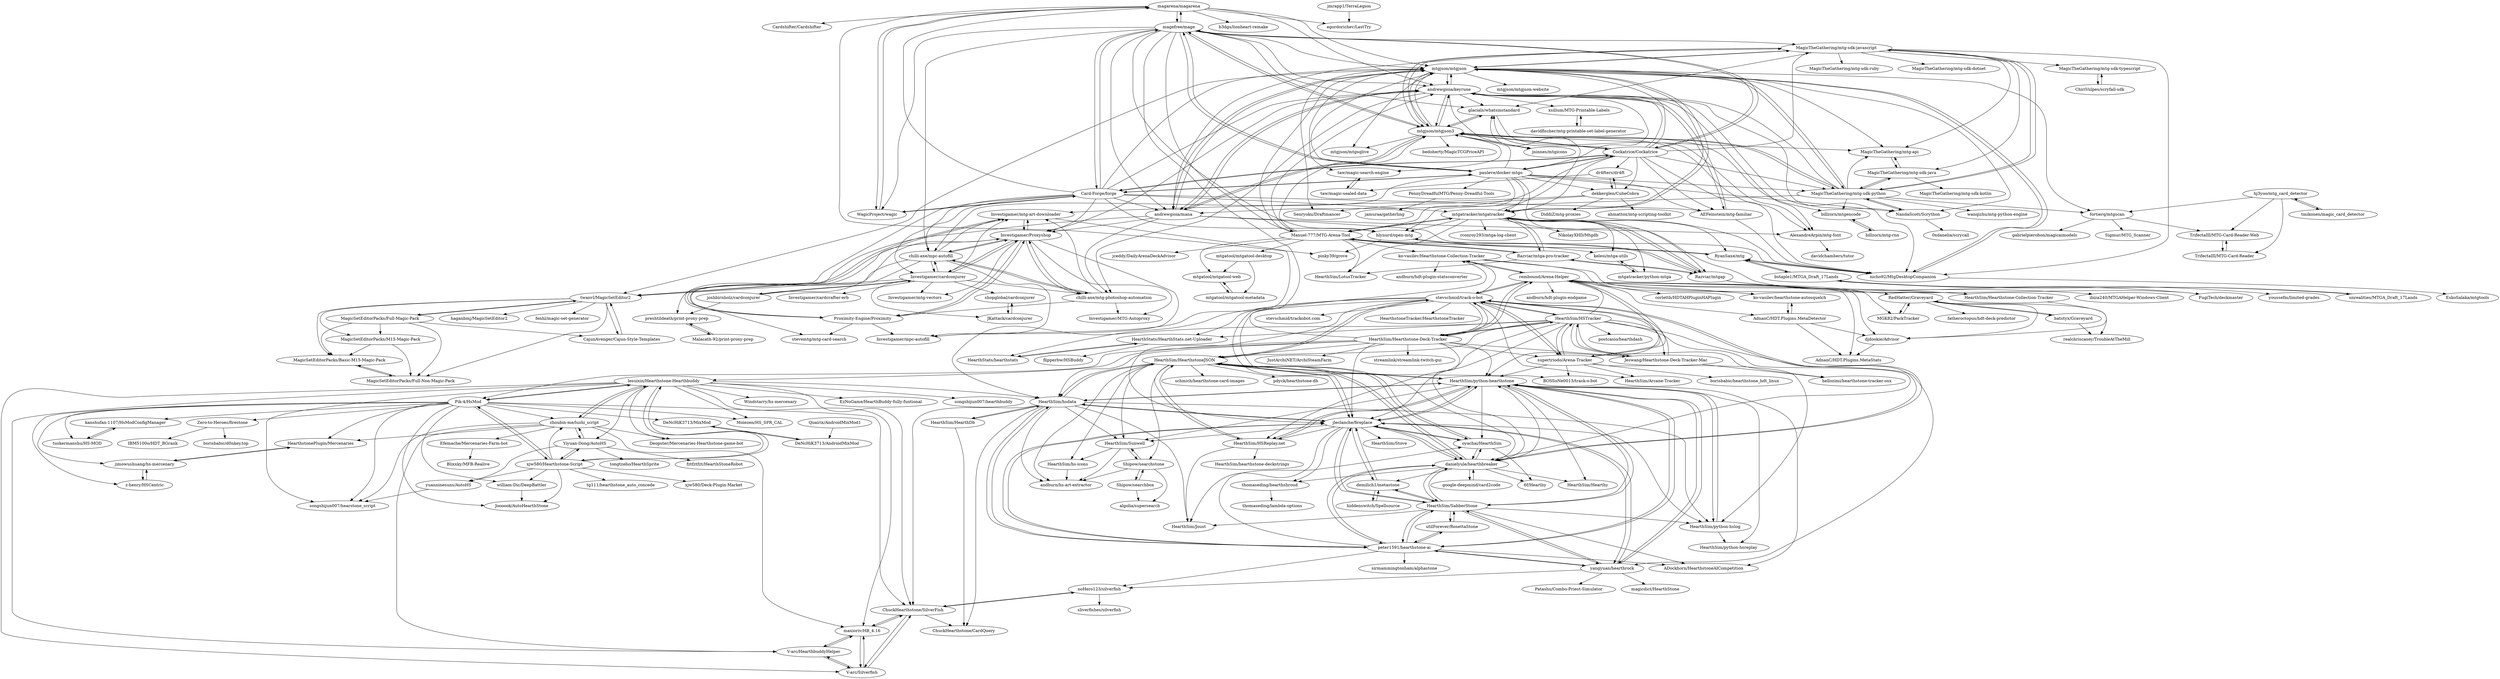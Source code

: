 digraph G {
"magarena/magarena" -> "magefree/mage"
"magarena/magarena" -> "Cardshifter/Cardshifter" ["e"=1]
"magarena/magarena" -> "andrewgioia/keyrune"
"magarena/magarena" -> "WagicProject/wagic"
"magarena/magarena" -> "mtgjson/mtgjson"
"magarena/magarena" -> "pinky39/grove"
"magarena/magarena" -> "egordorichev/LastTry"
"magarena/magarena" -> "b3dgs/lionheart-remake" ["e"=1]
"mtgatracker/mtgatracker" -> "Manuel-777/MTG-Arena-Tool"
"mtgatracker/mtgatracker" -> "Razviar/mtga-pro-tracker"
"mtgatracker/mtgatracker" -> "mtgatracker/python-mtga"
"mtgatracker/mtgatracker" -> "Razviar/mtgap"
"mtgatracker/mtgatracker" -> "HearthSim/LotusTracker"
"mtgatracker/mtgatracker" -> "mtgjson/mtgjson"
"mtgatracker/mtgatracker" -> "FugiTech/deckmaster"
"mtgatracker/mtgatracker" -> "glacials/whatsinstandard"
"mtgatracker/mtgatracker" -> "RyanSaxe/mtg"
"mtgatracker/mtgatracker" -> "kelesi/mtga-utils"
"mtgatracker/mtgatracker" -> "rconroy293/mtga-log-client"
"mtgatracker/mtgatracker" -> "nicho92/MtgDesktopCompanion"
"mtgatracker/mtgatracker" -> "hlynurd/open-mtg"
"mtgatracker/mtgatracker" -> "NikolayXHD/Mtgdb"
"pauleve/docker-mtgo" -> "Cockatrice/Cockatrice"
"pauleve/docker-mtgo" -> "magefree/mage"
"pauleve/docker-mtgo" -> "MagicTheGathering/mtg-sdk-python"
"pauleve/docker-mtgo" -> "andrewgioia/keyrune"
"pauleve/docker-mtgo" -> "mtgjson/mtgjson"
"pauleve/docker-mtgo" -> "Razviar/mtgap"
"pauleve/docker-mtgo" -> "Card-Forge/forge"
"pauleve/docker-mtgo" -> "mtgjson/mtgjson3"
"pauleve/docker-mtgo" -> "mtgatracker/mtgatracker"
"pauleve/docker-mtgo" -> "Manuel-777/MTG-Arena-Tool"
"pauleve/docker-mtgo" -> "dekkerglen/CubeCobra"
"pauleve/docker-mtgo" -> "AEFeinstein/mtg-familiar"
"pauleve/docker-mtgo" -> "chilli-axe/mpc-autofill"
"pauleve/docker-mtgo" -> "NandaScott/Scrython"
"pauleve/docker-mtgo" -> "PennyDreadfulMTG/Penny-Dreadful-Tools"
"HearthSim/HearthstoneJSON" -> "HearthSim/python-hearthstone"
"HearthSim/HearthstoneJSON" -> "HearthSim/hsdata"
"HearthSim/HearthstoneJSON" -> "jleclanche/fireplace"
"HearthSim/HearthstoneJSON" -> "HearthSim/Sunwell"
"HearthSim/HearthstoneJSON" -> "pdyck/hearthstone-db"
"HearthSim/HearthstoneJSON" -> "HearthSim/HSReplay.net"
"HearthSim/HearthstoneJSON" -> "oyachai/HearthSim"
"HearthSim/HearthstoneJSON" -> "danielyule/hearthbreaker"
"HearthSim/HearthstoneJSON" -> "andburn/hs-art-extractor"
"HearthSim/HearthstoneJSON" -> "schmich/hearthstone-card-images"
"HearthSim/HearthstoneJSON" -> "stevschmid/track-o-bot"
"HearthSim/HearthstoneJSON" -> "Shipow/searchstone"
"HearthSim/HearthstoneJSON" -> "HearthSim/hs-icons"
"danielyule/hearthbreaker" -> "oyachai/HearthSim"
"danielyule/hearthbreaker" -> "jleclanche/fireplace"
"danielyule/hearthbreaker" -> "google-deepmind/card2code" ["e"=1]
"danielyule/hearthbreaker" -> "HearthSim/SabberStone"
"danielyule/hearthbreaker" -> "HearthSim/HearthstoneJSON"
"danielyule/hearthbreaker" -> "thomaseding/hearthshroud"
"danielyule/hearthbreaker" -> "HearthSim/python-hearthstone"
"danielyule/hearthbreaker" -> "stevschmid/track-o-bot"
"danielyule/hearthbreaker" -> "peter1591/hearthstone-ai"
"danielyule/hearthbreaker" -> "demilich1/metastone"
"danielyule/hearthbreaker" -> "6f/Hearthy"
"danielyule/hearthbreaker" -> "HearthSim/Hearthy"
"mtgjson/mtgjson3" -> "andrewgioia/keyrune"
"mtgjson/mtgjson3" -> "mtgjson/mtgjson"
"mtgjson/mtgjson3" -> "andrewgioia/mana"
"mtgjson/mtgjson3" -> "glacials/whatsinstandard"
"mtgjson/mtgjson3" -> "AlexandreArpin/mtg-font"
"mtgjson/mtgjson3" -> "mtgjson/mtgsqlive"
"mtgjson/mtgjson3" -> "MagicTheGathering/mtg-sdk-javascript"
"mtgjson/mtgjson3" -> "Cockatrice/Cockatrice"
"mtgjson/mtgjson3" -> "MagicTheGathering/mtg-sdk-python"
"mtgjson/mtgjson3" -> "jninnes/mtgicons"
"mtgjson/mtgjson3" -> "MagicTheGathering/mtg-api"
"mtgjson/mtgjson3" -> "bedoherty/MagicTCGPriceAPI"
"mtgjson/mtgjson3" -> "magefree/mage"
"mtgjson/mtgjson3" -> "taw/magic-search-engine"
"mtgjson/mtgjson3" -> "billzorn/mtgencode"
"mtgjson/mtgjson" -> "mtgjson/mtgjson-website"
"mtgjson/mtgjson" -> "andrewgioia/keyrune"
"mtgjson/mtgjson" -> "MagicTheGathering/mtg-sdk-python"
"mtgjson/mtgjson" -> "mtgjson/mtgjson3"
"mtgjson/mtgjson" -> "nicho92/MtgDesktopCompanion"
"mtgjson/mtgjson" -> "mtgjson/mtgsqlive"
"mtgjson/mtgjson" -> "andrewgioia/mana"
"mtgjson/mtgjson" -> "mtgatracker/mtgatracker"
"mtgjson/mtgjson" -> "MagicTheGathering/mtg-sdk-javascript"
"mtgjson/mtgjson" -> "Senryoku/Draftmancer"
"mtgjson/mtgjson" -> "fortierq/mtgscan"
"mtgjson/mtgjson" -> "NandaScott/Scrython"
"mtgjson/mtgjson" -> "MagicTheGathering/mtg-api"
"mtgjson/mtgjson" -> "taw/magic-search-engine"
"mtgjson/mtgjson" -> "twanvl/MagicSetEditor2"
"kelesi/mtga-utils" -> "mtgatracker/python-mtga"
"glacials/whatsinstandard" -> "AlexandreArpin/mtg-font"
"glacials/whatsinstandard" -> "mtgjson/mtgjson3"
"chilli-axe/mtg-photoshop-automation" -> "chilli-axe/mpc-autofill"
"chilli-axe/mtg-photoshop-automation" -> "Investigamer/Proxyshop"
"chilli-axe/mtg-photoshop-automation" -> "Proximity-Engine/Proximity"
"chilli-axe/mtg-photoshop-automation" -> "Investigamer/mtg-art-downloader"
"chilli-axe/mtg-photoshop-automation" -> "Investigamer/MTG-Autoproxy"
"Manuel-777/MTG-Arena-Tool" -> "mtgatracker/mtgatracker"
"Manuel-777/MTG-Arena-Tool" -> "Razviar/mtga-pro-tracker"
"Manuel-777/MTG-Arena-Tool" -> "HearthSim/LotusTracker"
"Manuel-777/MTG-Arena-Tool" -> "Razviar/mtgap"
"Manuel-777/MTG-Arena-Tool" -> "mtgatool/mtgatool-desktop"
"Manuel-777/MTG-Arena-Tool" -> "kelesi/mtga-utils"
"Manuel-777/MTG-Arena-Tool" -> "mtgatool/mtgatool-web"
"Manuel-777/MTG-Arena-Tool" -> "jceddy/DailyArenaDeckAdvisor"
"Manuel-777/MTG-Arena-Tool" -> "ko-vasilev/Hearthstone-Collection-Tracker"
"Manuel-777/MTG-Arena-Tool" -> "mtgjson/mtgjson"
"Manuel-777/MTG-Arena-Tool" -> "andrewgioia/keyrune"
"Manuel-777/MTG-Arena-Tool" -> "mtgjson/mtgjson3"
"hj3yoo/mtg_card_detector" -> "tmikonen/magic_card_detector"
"hj3yoo/mtg_card_detector" -> "TrifectaIII/MTG-Card-Reader"
"hj3yoo/mtg_card_detector" -> "TrifectaIII/MTG-Card-Reader-Web"
"hj3yoo/mtg_card_detector" -> "fortierq/mtgscan"
"MagicTheGathering/mtg-sdk-typescript" -> "ChiriVulpes/scryfall-sdk"
"HearthStats/HearthStats.net-Uploader" -> "HearthStats/hearthstats"
"HearthStats/HearthStats.net-Uploader" -> "flipperbw/HSBuddy"
"Zero-to-Heroes/firestone" -> "borisbabic/d0nkey.top"
"Zero-to-Heroes/firestone" -> "IBM5100o/HDT_BGrank"
"TrifectaIII/MTG-Card-Reader" -> "TrifectaIII/MTG-Card-Reader-Web"
"dekkerglen/CubeCobra" -> "dr4fters/dr4ft"
"dekkerglen/CubeCobra" -> "ahmattox/mtg-scripting-toolkit"
"dekkerglen/CubeCobra" -> "Senryoku/Draftmancer"
"dekkerglen/CubeCobra" -> "Investigamer/mtg-art-downloader"
"dekkerglen/CubeCobra" -> "DiddiZ/mtg-proxies"
"mtgatracker/python-mtga" -> "kelesi/mtga-utils"
"ChiriVulpes/scryfall-sdk" -> "MagicTheGathering/mtg-sdk-typescript"
"xsilium/MTG-Printable-Labels" -> "davidfischer/mtg-printable-set-label-generator"
"hlynurd/open-mtg" -> "RyanSaxe/mtg"
"hlynurd/open-mtg" -> "pinky39/grove"
"Razviar/mtga-pro-tracker" -> "Manuel-777/MTG-Arena-Tool"
"Razviar/mtga-pro-tracker" -> "mtgatracker/mtgatracker"
"Razviar/mtga-pro-tracker" -> "Razviar/mtgap"
"Razviar/mtga-pro-tracker" -> "HearthSim/LotusTracker"
"AEFeinstein/mtg-familiar" -> "andrewgioia/keyrune"
"AEFeinstein/mtg-familiar" -> "nicho92/MtgDesktopCompanion"
"NandaScott/Scrython" -> "MagicTheGathering/mtg-sdk-python"
"NandaScott/Scrython" -> "0xdanelia/scrycall"
"stevschmid/track-o-bot" -> "stevschmid/trackobot.com"
"stevschmid/track-o-bot" -> "HearthSim/HSTracker"
"stevschmid/track-o-bot" -> "supertriodo/Arena-Tracker"
"stevschmid/track-o-bot" -> "Jeswang/Hearthstone-Deck-Tracker-Mac"
"stevschmid/track-o-bot" -> "BOSSoNe0013/track-o-bot"
"stevschmid/track-o-bot" -> "HearthstoneTracker/HearthstoneTracker"
"stevschmid/track-o-bot" -> "HearthSim/HearthstoneJSON"
"stevschmid/track-o-bot" -> "danielyule/hearthbreaker"
"stevschmid/track-o-bot" -> "HearthSim/Hearthstone-Deck-Tracker"
"stevschmid/track-o-bot" -> "rembound/Arena-Helper"
"stevschmid/track-o-bot" -> "ko-vasilev/Hearthstone-Collection-Tracker"
"stevschmid/track-o-bot" -> "HearthStats/hearthstats"
"stevschmid/track-o-bot" -> "jleclanche/fireplace"
"stevschmid/track-o-bot" -> "HearthStats/HearthStats.net-Uploader"
"stevschmid/track-o-bot" -> "HearthSim/Arcane-Tracker"
"HearthStats/hearthstats" -> "HearthStats/HearthStats.net-Uploader"
"hiddenswitch/Spellsource" -> "demilich1/metastone"
"WagicProject/wagic" -> "Card-Forge/forge"
"WagicProject/wagic" -> "magarena/magarena"
"shopglobal/cardconjurer" -> "JKattack/cardconjurer"
"TrifectaIII/MTG-Card-Reader-Web" -> "TrifectaIII/MTG-Card-Reader"
"batstyx/Graveyard" -> "RedHatter/Graveyard"
"batstyx/Graveyard" -> "realchriscasey/TroubleAtTheMill"
"yangyuan/hearthrock" -> "peter1591/hearthstone-ai"
"yangyuan/hearthrock" -> "HearthSim/SabberStone"
"yangyuan/hearthrock" -> "jleclanche/fireplace"
"yangyuan/hearthrock" -> "HearthSim/python-hearthstone"
"yangyuan/hearthrock" -> "magicdict/HearthStone"
"yangyuan/hearthrock" -> "Patashu/Combo-Priest-Simulator"
"yangyuan/hearthrock" -> "noHero123/silverfish"
"Cockatrice/Cockatrice" -> "magefree/mage"
"Cockatrice/Cockatrice" -> "mtgjson/mtgjson3"
"Cockatrice/Cockatrice" -> "andrewgioia/keyrune"
"Cockatrice/Cockatrice" -> "Card-Forge/forge"
"Cockatrice/Cockatrice" -> "mtgjson/mtgjson"
"Cockatrice/Cockatrice" -> "andrewgioia/mana"
"Cockatrice/Cockatrice" -> "pauleve/docker-mtgo"
"Cockatrice/Cockatrice" -> "mtgatracker/mtgatracker"
"Cockatrice/Cockatrice" -> "nicho92/MtgDesktopCompanion"
"Cockatrice/Cockatrice" -> "dr4fters/dr4ft"
"Cockatrice/Cockatrice" -> "AEFeinstein/mtg-familiar"
"Cockatrice/Cockatrice" -> "MagicTheGathering/mtg-sdk-javascript"
"Cockatrice/Cockatrice" -> "glacials/whatsinstandard"
"Cockatrice/Cockatrice" -> "dekkerglen/CubeCobra"
"Cockatrice/Cockatrice" -> "MagicTheGathering/mtg-sdk-python"
"HearthSim/Hearthstone-Deck-Tracker" -> "HearthSim/HSTracker"
"HearthSim/Hearthstone-Deck-Tracker" -> "rembound/Arena-Helper"
"HearthSim/Hearthstone-Deck-Tracker" -> "stevschmid/track-o-bot"
"HearthSim/Hearthstone-Deck-Tracker" -> "jleclanche/fireplace"
"HearthSim/Hearthstone-Deck-Tracker" -> "ko-vasilev/Hearthstone-Collection-Tracker"
"HearthSim/Hearthstone-Deck-Tracker" -> "HearthSim/HearthstoneJSON"
"HearthSim/Hearthstone-Deck-Tracker" -> "supertriodo/Arena-Tracker"
"HearthSim/Hearthstone-Deck-Tracker" -> "Jeswang/Hearthstone-Deck-Tracker-Mac"
"HearthSim/Hearthstone-Deck-Tracker" -> "danielyule/hearthbreaker"
"HearthSim/Hearthstone-Deck-Tracker" -> "HearthSim/python-hearthstone"
"HearthSim/Hearthstone-Deck-Tracker" -> "JustArchiNET/ArchiSteamFarm" ["e"=1]
"HearthSim/Hearthstone-Deck-Tracker" -> "HearthSim/hsdata"
"HearthSim/Hearthstone-Deck-Tracker" -> "Pik-4/HsMod"
"HearthSim/Hearthstone-Deck-Tracker" -> "lesuixin/Hearthstone-Hearthbuddy"
"HearthSim/Hearthstone-Deck-Tracker" -> "streamlink/streamlink-twitch-gui" ["e"=1]
"Razviar/mtgap" -> "Razviar/mtga-pro-tracker"
"Razviar/mtgap" -> "mtgatracker/mtgatracker"
"Razviar/mtgap" -> "Manuel-777/MTG-Arena-Tool"
"Razviar/mtgap" -> "FugiTech/deckmaster"
"Razviar/mtgap" -> "ibiza240/MTGAHelper-Windows-Client"
"tmikonen/magic_card_detector" -> "hj3yoo/mtg_card_detector"
"jleclanche/fireplace" -> "danielyule/hearthbreaker"
"jleclanche/fireplace" -> "HearthSim/python-hearthstone"
"jleclanche/fireplace" -> "oyachai/HearthSim"
"jleclanche/fireplace" -> "HearthSim/SabberStone"
"jleclanche/fireplace" -> "HearthSim/HearthstoneJSON"
"jleclanche/fireplace" -> "HearthSim/hsdata"
"jleclanche/fireplace" -> "demilich1/metastone"
"jleclanche/fireplace" -> "peter1591/hearthstone-ai"
"jleclanche/fireplace" -> "yangyuan/hearthrock"
"jleclanche/fireplace" -> "HearthSim/python-hslog"
"jleclanche/fireplace" -> "HearthSim/Sunwell"
"jleclanche/fireplace" -> "HearthSim/Joust"
"jleclanche/fireplace" -> "HearthSim/Stove"
"jleclanche/fireplace" -> "thomaseding/hearthshroud"
"jleclanche/fireplace" -> "HearthSim/HSReplay.net"
"oyachai/HearthSim" -> "danielyule/hearthbreaker"
"oyachai/HearthSim" -> "jleclanche/fireplace"
"oyachai/HearthSim" -> "6f/Hearthy"
"oyachai/HearthSim" -> "HearthSim/HearthstoneJSON"
"supertriodo/Arena-Tracker" -> "stevschmid/track-o-bot"
"supertriodo/Arena-Tracker" -> "BOSSoNe0013/track-o-bot"
"supertriodo/Arena-Tracker" -> "rembound/Arena-Helper"
"supertriodo/Arena-Tracker" -> "borisbabic/hearthstone_hdt_linux"
"supertriodo/Arena-Tracker" -> "HearthSim/HSTracker"
"supertriodo/Arena-Tracker" -> "HearthSim/python-hearthstone"
"supertriodo/Arena-Tracker" -> "HearthSim/Arcane-Tracker"
"supertriodo/Arena-Tracker" -> "HearthSim/python-hslog"
"twanvl/MagicSetEditor2" -> "CajunAvenger/Cajun-Style-Templates"
"twanvl/MagicSetEditor2" -> "MagicSetEditorPacks/Full-Magic-Pack"
"twanvl/MagicSetEditor2" -> "haganbmj/MagicSetEditor2"
"twanvl/MagicSetEditor2" -> "fenhl/magic-set-generator"
"twanvl/MagicSetEditor2" -> "MagicSetEditorPacks/Full-Non-Magic-Pack"
"twanvl/MagicSetEditor2" -> "MagicSetEditorPacks/M15-Magic-Pack"
"twanvl/MagicSetEditor2" -> "MagicSetEditorPacks/Basic-M15-Magic-Pack"
"Jeswang/Hearthstone-Deck-Tracker-Mac" -> "hellozimi/hearthstone-tracker-osx"
"Jeswang/Hearthstone-Deck-Tracker-Mac" -> "HearthSim/HSTracker"
"Jeswang/Hearthstone-Deck-Tracker-Mac" -> "stevschmid/track-o-bot"
"chilli-axe/mpc-autofill" -> "chilli-axe/mtg-photoshop-automation"
"chilli-axe/mpc-autofill" -> "Proximity-Engine/Proximity"
"chilli-axe/mpc-autofill" -> "Investigamer/Proxyshop"
"chilli-axe/mpc-autofill" -> "Investigamer/mtg-art-downloader"
"chilli-axe/mpc-autofill" -> "Investigamer/cardconjurer"
"chilli-axe/mpc-autofill" -> "stevemtg/mtg-card-search"
"chilli-axe/mpc-autofill" -> "Investigamer/mpc-autofill"
"noHero123/silverfish" -> "ChuckHearthstone/SilverFish"
"noHero123/silverfish" -> "sliverfishes/silverfish"
"davidfischer/mtg-printable-set-label-generator" -> "xsilium/MTG-Printable-Labels"
"CajunAvenger/Cajun-Style-Templates" -> "twanvl/MagicSetEditor2"
"ChuckHearthstone/SilverFish" -> "noHero123/silverfish"
"ChuckHearthstone/SilverFish" -> "V-arc/Silverfish"
"ChuckHearthstone/SilverFish" -> "ChuckHearthstone/CardQuery"
"ChuckHearthstone/SilverFish" -> "maxioriv/HB_4.16"
"taw/magic-sealed-data" -> "taw/magic-search-engine"
"mtgatool/mtgatool-metadata" -> "mtgatool/mtgatool-web"
"mtgatool/mtgatool-web" -> "mtgatool/mtgatool-metadata"
"andrewgioia/mana" -> "andrewgioia/keyrune"
"andrewgioia/mana" -> "mtgjson/mtgjson3"
"andrewgioia/mana" -> "mtgjson/mtgjson"
"andrewgioia/mana" -> "AlexandreArpin/mtg-font"
"andrewgioia/mana" -> "nicho92/MtgDesktopCompanion"
"andrewgioia/mana" -> "Investigamer/Proxyshop"
"andrewgioia/mana" -> "twanvl/MagicSetEditor2"
"andrewgioia/mana" -> "chilli-axe/mtg-photoshop-automation"
"HearthSim/hsdata" -> "HearthSim/HearthDb"
"HearthSim/hsdata" -> "HearthSim/python-hearthstone"
"HearthSim/hsdata" -> "HearthSim/HearthstoneJSON"
"HearthSim/hsdata" -> "ChuckHearthstone/SilverFish"
"HearthSim/hsdata" -> "jleclanche/fireplace"
"HearthSim/hsdata" -> "HearthSim/Sunwell"
"HearthSim/hsdata" -> "ChuckHearthstone/CardQuery"
"HearthSim/hsdata" -> "HearthSim/python-hslog"
"HearthSim/hsdata" -> "HearthSim/Joust"
"HearthSim/hsdata" -> "peter1591/hearthstone-ai"
"HearthSim/hsdata" -> "andburn/hs-art-extractor"
"HearthSim/HSTracker" -> "Jeswang/Hearthstone-Deck-Tracker-Mac"
"HearthSim/HSTracker" -> "HearthSim/Hearthstone-Deck-Tracker"
"HearthSim/HSTracker" -> "stevschmid/track-o-bot"
"HearthSim/HSTracker" -> "supertriodo/Arena-Tracker"
"HearthSim/HSTracker" -> "rembound/Arena-Helper"
"HearthSim/HSTracker" -> "jleclanche/fireplace"
"HearthSim/HSTracker" -> "HearthSim/HearthstoneJSON"
"HearthSim/HSTracker" -> "postcasio/hearthdash" ["e"=1]
"HearthSim/HSTracker" -> "danielyule/hearthbreaker"
"HearthSim/HSTracker" -> "HearthStats/HearthStats.net-Uploader"
"HearthSim/HSTracker" -> "HearthSim/python-hearthstone"
"HearthSim/HSTracker" -> "yangyuan/hearthrock"
"HearthSim/HSTracker" -> "HearthSim/HSReplay.net"
"HearthSim/HSTracker" -> "hellozimi/hearthstone-tracker-osx"
"HearthSim/HSTracker" -> "HearthSim/hsdata"
"rembound/Arena-Helper" -> "ko-vasilev/Hearthstone-Collection-Tracker"
"rembound/Arena-Helper" -> "corlettb/HDTAHPluginHAPlugin"
"rembound/Arena-Helper" -> "supertriodo/Arena-Tracker"
"rembound/Arena-Helper" -> "RedHatter/Graveyard"
"rembound/Arena-Helper" -> "MGK82/PackTracker"
"rembound/Arena-Helper" -> "HearthSim/Hearthstone-Collection-Tracker"
"rembound/Arena-Helper" -> "AdnanC/HDT.Plugins.MetaStats"
"rembound/Arena-Helper" -> "HearthSim/Hearthstone-Deck-Tracker"
"rembound/Arena-Helper" -> "ko-vasilev/hearthstone-autosquelch"
"rembound/Arena-Helper" -> "AdnanC/HDT.Plugins.MetaDetector"
"rembound/Arena-Helper" -> "andburn/hdt-plugin-endgame"
"rembound/Arena-Helper" -> "djdookie/Advisor"
"rembound/Arena-Helper" -> "stevschmid/track-o-bot"
"billzorn/mtgencode" -> "billzorn/mtg-rnn"
"fortierq/mtgscan" -> "TrifectaIII/MTG-Card-Reader-Web"
"fortierq/mtgscan" -> "Sigmur/MTG_Scanner"
"fortierq/mtgscan" -> "gabrielpierobon/magicaimodels"
"andrewgioia/keyrune" -> "andrewgioia/mana"
"andrewgioia/keyrune" -> "mtgjson/mtgjson3"
"andrewgioia/keyrune" -> "mtgjson/mtgjson"
"andrewgioia/keyrune" -> "AlexandreArpin/mtg-font"
"andrewgioia/keyrune" -> "jninnes/mtgicons"
"andrewgioia/keyrune" -> "xsilium/MTG-Printable-Labels"
"andrewgioia/keyrune" -> "nicho92/MtgDesktopCompanion"
"andrewgioia/keyrune" -> "AEFeinstein/mtg-familiar"
"andrewgioia/keyrune" -> "Investigamer/Proxyshop"
"andrewgioia/keyrune" -> "NandaScott/Scrython"
"andrewgioia/keyrune" -> "glacials/whatsinstandard"
"andrewgioia/keyrune" -> "chilli-axe/mtg-photoshop-automation"
"MagicSetEditorPacks/Full-Magic-Pack" -> "MagicSetEditorPacks/Full-Non-Magic-Pack"
"MagicSetEditorPacks/Full-Magic-Pack" -> "twanvl/MagicSetEditor2"
"MagicSetEditorPacks/Full-Magic-Pack" -> "CajunAvenger/Cajun-Style-Templates"
"MagicSetEditorPacks/Full-Magic-Pack" -> "MagicSetEditorPacks/M15-Magic-Pack"
"MagicSetEditorPacks/Full-Magic-Pack" -> "MagicSetEditorPacks/Basic-M15-Magic-Pack"
"MagicSetEditorPacks/M15-Magic-Pack" -> "MagicSetEditorPacks/Basic-M15-Magic-Pack"
"MagicSetEditorPacks/M15-Magic-Pack" -> "MagicSetEditorPacks/Full-Non-Magic-Pack"
"MagicSetEditorPacks/Full-Non-Magic-Pack" -> "MagicSetEditorPacks/Basic-M15-Magic-Pack"
"Proximity-Engine/Proximity" -> "Investigamer/mtg-art-downloader"
"Proximity-Engine/Proximity" -> "stevemtg/mtg-card-search"
"Proximity-Engine/Proximity" -> "Investigamer/mpc-autofill"
"Proximity-Engine/Proximity" -> "Investigamer/Proxyshop"
"ko-vasilev/Hearthstone-Collection-Tracker" -> "rembound/Arena-Helper"
"ko-vasilev/Hearthstone-Collection-Tracker" -> "HearthSim/Hearthstone-Collection-Tracker"
"ko-vasilev/Hearthstone-Collection-Tracker" -> "andburn/hdt-plugin-statsconverter"
"ko-vasilev/Hearthstone-Collection-Tracker" -> "ko-vasilev/hearthstone-autosquelch"
"lesuixin/Hearthstone-Hearthbuddy" -> "zhoubin-me/lushi_script"
"lesuixin/Hearthstone-Hearthbuddy" -> "Pik-4/HsMod"
"lesuixin/Hearthstone-Hearthbuddy" -> "maxioriv/HB_4.16"
"lesuixin/Hearthstone-Hearthbuddy" -> "songshijun007/hearthbuddy" ["e"=1]
"lesuixin/Hearthstone-Hearthbuddy" -> "xjw580/Hearthstone-Script"
"lesuixin/Hearthstone-Hearthbuddy" -> "V-arc/Silverfish"
"lesuixin/Hearthstone-Hearthbuddy" -> "ChuckHearthstone/SilverFish"
"lesuixin/Hearthstone-Hearthbuddy" -> "V-arc/HearthbuddyHelper"
"lesuixin/Hearthstone-Hearthbuddy" -> "songshijun007/hearstone_script"
"lesuixin/Hearthstone-Hearthbuddy" -> "HearthSim/hsdata"
"lesuixin/Hearthstone-Hearthbuddy" -> "Yiyuan-Dong/AutoHS"
"lesuixin/Hearthstone-Hearthbuddy" -> "Moiezen/HS_SPR_CAL"
"lesuixin/Hearthstone-Hearthbuddy" -> "Windstarry/hs-mercenary"
"lesuixin/Hearthstone-Hearthbuddy" -> "Deopster/Mercenaries-Hearthstone-game-bot"
"lesuixin/Hearthstone-Hearthbuddy" -> "EzNoGame/HearthBuddy-fully-funtional"
"Yiyuan-Dong/AutoHS" -> "xjw580/Hearthstone-Script"
"Yiyuan-Dong/AutoHS" -> "yuanninesuns/AutoHS"
"Yiyuan-Dong/AutoHS" -> "zhoubin-me/lushi_script"
"Yiyuan-Dong/AutoHS" -> "fztfztfzt/HearthStoneRobot"
"Yiyuan-Dong/AutoHS" -> "tongtzeho/HearthSprite"
"mtgatool/mtgatool-desktop" -> "mtgatool/mtgatool-metadata"
"mtgatool/mtgatool-desktop" -> "mtgatool/mtgatool-web"
"RyanSaxe/mtg" -> "bstaple1/MTGA_Draft_17Lands"
"RyanSaxe/mtg" -> "nicho92/MtgDesktopCompanion"
"RyanSaxe/mtg" -> "hlynurd/open-mtg"
"thomaseding/hearthshroud" -> "thomaseding/lambda-options"
"AlexandreArpin/mtg-font" -> "davidchambers/tutor"
"V-arc/Silverfish" -> "maxioriv/HB_4.16"
"V-arc/Silverfish" -> "ChuckHearthstone/SilverFish"
"V-arc/Silverfish" -> "V-arc/HearthbuddyHelper"
"MagicSetEditorPacks/Basic-M15-Magic-Pack" -> "MagicSetEditorPacks/Full-Non-Magic-Pack"
"maxioriv/HB_4.16" -> "V-arc/Silverfish"
"maxioriv/HB_4.16" -> "V-arc/HearthbuddyHelper"
"maxioriv/HB_4.16" -> "ChuckHearthstone/SilverFish"
"V-arc/HearthbuddyHelper" -> "V-arc/Silverfish"
"V-arc/HearthbuddyHelper" -> "maxioriv/HB_4.16"
"magefree/mage" -> "Card-Forge/forge"
"magefree/mage" -> "Cockatrice/Cockatrice"
"magefree/mage" -> "magarena/magarena"
"magefree/mage" -> "mtgjson/mtgjson3"
"magefree/mage" -> "andrewgioia/keyrune"
"magefree/mage" -> "mtgjson/mtgjson"
"magefree/mage" -> "andrewgioia/mana"
"magefree/mage" -> "pauleve/docker-mtgo"
"magefree/mage" -> "WagicProject/wagic"
"magefree/mage" -> "glacials/whatsinstandard"
"magefree/mage" -> "danielyule/hearthbreaker"
"magefree/mage" -> "chilli-axe/mpc-autofill"
"magefree/mage" -> "Manuel-777/MTG-Arena-Tool"
"magefree/mage" -> "hlynurd/open-mtg"
"magefree/mage" -> "MagicTheGathering/mtg-sdk-javascript"
"HearthSim/python-hearthstone" -> "HearthSim/python-hslog"
"HearthSim/python-hearthstone" -> "HearthSim/HearthstoneJSON"
"HearthSim/python-hearthstone" -> "HearthSim/hsdata"
"HearthSim/python-hearthstone" -> "jleclanche/fireplace"
"HearthSim/python-hearthstone" -> "HearthSim/HSReplay.net"
"HearthSim/python-hearthstone" -> "peter1591/hearthstone-ai"
"HearthSim/python-hearthstone" -> "HearthSim/SabberStone"
"HearthSim/python-hearthstone" -> "oyachai/HearthSim"
"HearthSim/python-hearthstone" -> "HearthSim/python-hsreplay"
"HearthSim/python-hearthstone" -> "HearthSim/Sunwell"
"HearthSim/python-hearthstone" -> "HearthSim/Hearthy"
"HearthSim/python-hearthstone" -> "ADockhorn/HearthstoneAICompetition"
"HearthSim/python-hearthstone" -> "yangyuan/hearthrock"
"Card-Forge/forge" -> "magefree/mage"
"Card-Forge/forge" -> "WagicProject/wagic"
"Card-Forge/forge" -> "Cockatrice/Cockatrice"
"Card-Forge/forge" -> "hlynurd/open-mtg"
"Card-Forge/forge" -> "mtgatracker/mtgatracker"
"Card-Forge/forge" -> "twanvl/MagicSetEditor2"
"Card-Forge/forge" -> "andrewgioia/keyrune"
"Card-Forge/forge" -> "magarena/magarena"
"Card-Forge/forge" -> "mtgjson/mtgjson"
"Card-Forge/forge" -> "Investigamer/cardconjurer"
"Card-Forge/forge" -> "Investigamer/Proxyshop"
"Card-Forge/forge" -> "chilli-axe/mpc-autofill"
"Card-Forge/forge" -> "pauleve/docker-mtgo"
"Card-Forge/forge" -> "AEFeinstein/mtg-familiar"
"Card-Forge/forge" -> "andrewgioia/mana"
"bstaple1/MTGA_Draft_17Lands" -> "unrealities/MTGA_Draft_17Lands"
"bstaple1/MTGA_Draft_17Lands" -> "RyanSaxe/mtg"
"bstaple1/MTGA_Draft_17Lands" -> "youssefm/limited-grades"
"peter1591/hearthstone-ai" -> "yangyuan/hearthrock"
"peter1591/hearthstone-ai" -> "HearthSim/SabberStone"
"peter1591/hearthstone-ai" -> "HearthSim/python-hearthstone"
"peter1591/hearthstone-ai" -> "ADockhorn/HearthstoneAICompetition"
"peter1591/hearthstone-ai" -> "jleclanche/fireplace"
"peter1591/hearthstone-ai" -> "sirmammingtonham/alphastone"
"peter1591/hearthstone-ai" -> "HearthSim/hsdata"
"peter1591/hearthstone-ai" -> "utilForever/RosettaStone" ["e"=1]
"peter1591/hearthstone-ai" -> "noHero123/silverfish"
"peter1591/hearthstone-ai" -> "danielyule/hearthbreaker"
"peter1591/hearthstone-ai" -> "oyachai/HearthSim"
"zhoubin-me/lushi_script" -> "lesuixin/Hearthstone-Hearthbuddy"
"zhoubin-me/lushi_script" -> "Deopster/Mercenaries-Hearthstone-game-bot"
"zhoubin-me/lushi_script" -> "HearthstonePlugin/Mercenaries"
"zhoubin-me/lushi_script" -> "Efemache/Mercenaries-Farm-bot"
"zhoubin-me/lushi_script" -> "songshijun007/hearstone_script"
"zhoubin-me/lushi_script" -> "maxioriv/HB_4.16"
"zhoubin-me/lushi_script" -> "Yiyuan-Dong/AutoHS"
"zhoubin-me/lushi_script" -> "V-arc/HearthbuddyHelper"
"demilich1/metastone" -> "hiddenswitch/Spellsource"
"demilich1/metastone" -> "HearthSim/SabberStone"
"demilich1/metastone" -> "jleclanche/fireplace"
"yuanninesuns/AutoHS" -> "songshijun007/hearstone_script"
"jimowushuang/hs-mercenary" -> "HearthstonePlugin/Mercenaries"
"jimowushuang/hs-mercenary" -> "z-henry/HSCentric"
"DeNcHiK3713/MixMod" -> "DeNcHiK3713/AndroidMixMod"
"nicho92/MtgDesktopCompanion" -> "EskoSalaka/mtgtools"
"nicho92/MtgDesktopCompanion" -> "RyanSaxe/mtg"
"nicho92/MtgDesktopCompanion" -> "mtgjson/mtgjson"
"Efemache/Mercenaries-Farm-bot" -> "Blixxky/MFB-Realive"
"Investigamer/Proxyshop" -> "Investigamer/mtg-art-downloader"
"Investigamer/Proxyshop" -> "chilli-axe/mtg-photoshop-automation"
"Investigamer/Proxyshop" -> "preshtildeath/print-proxy-prep"
"Investigamer/Proxyshop" -> "Proximity-Engine/Proximity"
"Investigamer/Proxyshop" -> "Investigamer/MTG-Autoproxy"
"Investigamer/Proxyshop" -> "chilli-axe/mpc-autofill"
"Investigamer/Proxyshop" -> "Investigamer/cardconjurer"
"Investigamer/Proxyshop" -> "Investigamer/mpc-autofill"
"Investigamer/Proxyshop" -> "Investigamer/mtg-vectors"
"Investigamer/mtg-art-downloader" -> "Investigamer/Proxyshop"
"Investigamer/mtg-art-downloader" -> "Proximity-Engine/Proximity"
"Investigamer/mtg-art-downloader" -> "Investigamer/mpc-autofill"
"billzorn/mtg-rnn" -> "billzorn/mtgencode"
"HearthSim/HearthDb" -> "HearthSim/hsdata"
"HearthSim/HearthDb" -> "ChuckHearthstone/CardQuery"
"MagicTheGathering/mtg-api" -> "MagicTheGathering/mtg-sdk-java"
"Shipow/searchbox" -> "Shipow/searchstone"
"Shipow/searchbox" -> "algolia/supersearch"
"taw/magic-search-engine" -> "taw/magic-sealed-data"
"Pik-4/HsMod" -> "xjw580/Hearthstone-Script"
"Pik-4/HsMod" -> "lesuixin/Hearthstone-Hearthbuddy"
"Pik-4/HsMod" -> "zhoubin-me/lushi_script"
"Pik-4/HsMod" -> "Joooook/AutoHearthStone"
"Pik-4/HsMod" -> "HearthstonePlugin/Mercenaries"
"Pik-4/HsMod" -> "kanshufan-1107/HsModConfigManager"
"Pik-4/HsMod" -> "tuskermanshu/HS-MOD"
"Pik-4/HsMod" -> "Zero-to-Heroes/firestone"
"Pik-4/HsMod" -> "z-henry/HSCentric"
"Pik-4/HsMod" -> "DeNcHiK3713/MixMod"
"Pik-4/HsMod" -> "jimowushuang/hs-mercenary"
"Pik-4/HsMod" -> "Moiezen/HS_SPR_CAL"
"Pik-4/HsMod" -> "songshijun007/hearstone_script"
"Pik-4/HsMod" -> "william-Dic/DeepBattler"
"Pik-4/HsMod" -> "ChuckHearthstone/SilverFish"
"HearthSim/hs-icons" -> "andburn/hs-art-extractor"
"Shipow/searchstone" -> "HearthSim/Sunwell"
"Shipow/searchstone" -> "andburn/hs-art-extractor"
"Shipow/searchstone" -> "algolia/supersearch"
"Shipow/searchstone" -> "Shipow/searchbox"
"HearthSim/Sunwell" -> "Shipow/searchstone"
"HearthSim/Sunwell" -> "andburn/hs-art-extractor"
"HearthSim/Sunwell" -> "HearthSim/hs-icons"
"MagicTheGathering/mtg-sdk-python" -> "MagicTheGathering/mtg-sdk-javascript"
"MagicTheGathering/mtg-sdk-python" -> "mtgjson/mtgjson"
"MagicTheGathering/mtg-sdk-python" -> "MagicTheGathering/mtg-sdk-java"
"MagicTheGathering/mtg-sdk-python" -> "NandaScott/Scrython"
"MagicTheGathering/mtg-sdk-python" -> "MagicTheGathering/mtg-api"
"MagicTheGathering/mtg-sdk-python" -> "fortierq/mtgscan"
"MagicTheGathering/mtg-sdk-python" -> "hlynurd/open-mtg"
"MagicTheGathering/mtg-sdk-python" -> "wanqizhu/mtg-python-engine"
"MagicTheGathering/mtg-sdk-python" -> "andrewgioia/keyrune"
"MagicTheGathering/mtg-sdk-python" -> "mtgjson/mtgjson3"
"MagicTheGathering/mtg-sdk-python" -> "billzorn/mtgencode"
"MagicTheGathering/mtg-sdk-javascript" -> "MagicTheGathering/mtg-sdk-python"
"MagicTheGathering/mtg-sdk-javascript" -> "MagicTheGathering/mtg-api"
"MagicTheGathering/mtg-sdk-javascript" -> "MagicTheGathering/mtg-sdk-typescript"
"MagicTheGathering/mtg-sdk-javascript" -> "mtgjson/mtgjson"
"MagicTheGathering/mtg-sdk-javascript" -> "MagicTheGathering/mtg-sdk-ruby"
"MagicTheGathering/mtg-sdk-javascript" -> "mtgjson/mtgjson3"
"MagicTheGathering/mtg-sdk-javascript" -> "MagicTheGathering/mtg-sdk-java"
"MagicTheGathering/mtg-sdk-javascript" -> "nicho92/MtgDesktopCompanion"
"MagicTheGathering/mtg-sdk-javascript" -> "MagicTheGathering/mtg-sdk-dotnet"
"MagicTheGathering/mtg-sdk-javascript" -> "andrewgioia/mana"
"MagicTheGathering/mtg-sdk-javascript" -> "glacials/whatsinstandard"
"Investigamer/cardconjurer" -> "Investigamer/Proxyshop"
"Investigamer/cardconjurer" -> "joshbirnholz/cardconjurer"
"Investigamer/cardconjurer" -> "shopglobal/cardconjurer"
"Investigamer/cardconjurer" -> "JKattack/cardconjurer"
"Investigamer/cardconjurer" -> "chilli-axe/mpc-autofill"
"Investigamer/cardconjurer" -> "Investigamer/mtg-art-downloader"
"Investigamer/cardconjurer" -> "twanvl/MagicSetEditor2"
"Investigamer/cardconjurer" -> "chilli-axe/mtg-photoshop-automation"
"Investigamer/cardconjurer" -> "Investigamer/mtg-vectors"
"Investigamer/cardconjurer" -> "Investigamer/cardcrafter-erb"
"joshbirnholz/cardconjurer" -> "Investigamer/cardconjurer"
"joshbirnholz/cardconjurer" -> "preshtildeath/print-proxy-prep"
"joshbirnholz/cardconjurer" -> "Investigamer/Proxyshop"
"HearthSim/HSReplay.net" -> "HearthSim/python-hearthstone"
"HearthSim/HSReplay.net" -> "HearthSim/hearthstone-deckstrings"
"HearthSim/HSReplay.net" -> "HearthSim/HearthstoneJSON"
"HearthSim/HSReplay.net" -> "HearthSim/Joust"
"HearthstonePlugin/Mercenaries" -> "jimowushuang/hs-mercenary"
"preshtildeath/print-proxy-prep" -> "Malacath-92/print-proxy-prep"
"z-henry/HSCentric" -> "jimowushuang/hs-mercenary"
"ko-vasilev/hearthstone-autosquelch" -> "AdnanC/HDT.Plugins.MetaDetector"
"JKattack/cardconjurer" -> "shopglobal/cardconjurer"
"xjw580/Hearthstone-Script" -> "Yiyuan-Dong/AutoHS"
"xjw580/Hearthstone-Script" -> "Pik-4/HsMod"
"xjw580/Hearthstone-Script" -> "lesuixin/Hearthstone-Hearthbuddy"
"xjw580/Hearthstone-Script" -> "xjw580/Deck-Plugin-Market"
"xjw580/Hearthstone-Script" -> "yuanninesuns/AutoHS"
"xjw580/Hearthstone-Script" -> "Joooook/AutoHearthStone"
"xjw580/Hearthstone-Script" -> "william-Dic/DeepBattler"
"xjw580/Hearthstone-Script" -> "zhoubin-me/lushi_script"
"xjw580/Hearthstone-Script" -> "tg111/hearthstone_auto_concede"
"jmrapp1/TerraLegion" -> "egordorichev/LastTry" ["e"=1]
"MagicTheGathering/mtg-sdk-java" -> "MagicTheGathering/mtg-api"
"MagicTheGathering/mtg-sdk-java" -> "MagicTheGathering/mtg-sdk-kotlin"
"MagicTheGathering/mtg-sdk-java" -> "MagicTheGathering/mtg-sdk-python"
"DeNcHiK3713/AndroidMixMod" -> "DeNcHiK3713/MixMod"
"PennyDreadfulMTG/Penny-Dreadful-Tools" -> "jamuraa/gatherling"
"AdnanC/HDT.Plugins.MetaDetector" -> "AdnanC/HDT.Plugins.MetaStats"
"AdnanC/HDT.Plugins.MetaDetector" -> "ko-vasilev/hearthstone-autosquelch"
"AdnanC/HDT.Plugins.MetaDetector" -> "djdookie/Advisor"
"HearthSim/SabberStone" -> "peter1591/hearthstone-ai"
"HearthSim/SabberStone" -> "jleclanche/fireplace"
"HearthSim/SabberStone" -> "ADockhorn/HearthstoneAICompetition"
"HearthSim/SabberStone" -> "danielyule/hearthbreaker"
"HearthSim/SabberStone" -> "yangyuan/hearthrock"
"HearthSim/SabberStone" -> "demilich1/metastone"
"HearthSim/SabberStone" -> "HearthSim/python-hearthstone"
"HearthSim/SabberStone" -> "HearthSim/python-hslog"
"HearthSim/SabberStone" -> "utilForever/RosettaStone" ["e"=1]
"HearthSim/SabberStone" -> "HearthSim/Joust"
"google-deepmind/card2code" -> "danielyule/hearthbreaker" ["e"=1]
"Malacath-92/print-proxy-prep" -> "preshtildeath/print-proxy-prep"
"djdookie/Advisor" -> "AdnanC/HDT.Plugins.MetaStats"
"unrealities/MTGA_Draft_17Lands" -> "bstaple1/MTGA_Draft_17Lands"
"RedHatter/Graveyard" -> "realchriscasey/TroubleAtTheMill"
"RedHatter/Graveyard" -> "batstyx/Graveyard"
"RedHatter/Graveyard" -> "MGK82/PackTracker"
"RedHatter/Graveyard" -> "djdookie/Advisor"
"RedHatter/Graveyard" -> "fatheroctopus/hdt-deck-predictor"
"HearthSim/Hearthstone-Collection-Tracker" -> "djdookie/Advisor"
"dr4fters/dr4ft" -> "dekkerglen/CubeCobra"
"dr4fters/dr4ft" -> "taw/magic-sealed-data"
"kanshufan-1107/HsModConfigManager" -> "tuskermanshu/HS-MOD"
"Quairix/AndroidMixMod1" -> "DeNcHiK3713/AndroidMixMod"
"HearthSim/python-hslog" -> "HearthSim/python-hearthstone"
"HearthSim/python-hslog" -> "HearthSim/python-hsreplay"
"utilForever/RosettaStone" -> "HearthSim/SabberStone" ["e"=1]
"utilForever/RosettaStone" -> "peter1591/hearthstone-ai" ["e"=1]
"william-Dic/DeepBattler" -> "Joooook/AutoHearthStone"
"MGK82/PackTracker" -> "RedHatter/Graveyard"
"tuskermanshu/HS-MOD" -> "kanshufan-1107/HsModConfigManager"
"magarena/magarena" ["l"="-3.885,-23.377"]
"magefree/mage" ["l"="-3.923,-23.365"]
"Cardshifter/Cardshifter" ["l"="-33.807,0.09", "c"=8]
"andrewgioia/keyrune" ["l"="-3.93,-23.396"]
"WagicProject/wagic" ["l"="-3.862,-23.368"]
"mtgjson/mtgjson" ["l"="-3.956,-23.405"]
"pinky39/grove" ["l"="-3.896,-23.444"]
"egordorichev/LastTry" ["l"="-3.832,-23.339"]
"b3dgs/lionheart-remake" ["l"="-11.402,1.804", "c"=120]
"mtgatracker/mtgatracker" ["l"="-4.001,-23.416"]
"Manuel-777/MTG-Arena-Tool" ["l"="-4.007,-23.37"]
"Razviar/mtga-pro-tracker" ["l"="-4.028,-23.391"]
"mtgatracker/python-mtga" ["l"="-4.051,-23.414"]
"Razviar/mtgap" ["l"="-4.027,-23.41"]
"HearthSim/LotusTracker" ["l"="-4.039,-23.379"]
"FugiTech/deckmaster" ["l"="-4.042,-23.434"]
"glacials/whatsinstandard" ["l"="-3.957,-23.388"]
"RyanSaxe/mtg" ["l"="-3.997,-23.456"]
"kelesi/mtga-utils" ["l"="-4.048,-23.397"]
"rconroy293/mtga-log-client" ["l"="-4.061,-23.442"]
"nicho92/MtgDesktopCompanion" ["l"="-3.971,-23.43"]
"hlynurd/open-mtg" ["l"="-3.957,-23.438"]
"NikolayXHD/Mtgdb" ["l"="-4.037,-23.455"]
"pauleve/docker-mtgo" ["l"="-3.949,-23.42"]
"Cockatrice/Cockatrice" ["l"="-3.927,-23.422"]
"MagicTheGathering/mtg-sdk-python" ["l"="-3.976,-23.391"]
"Card-Forge/forge" ["l"="-3.893,-23.414"]
"mtgjson/mtgjson3" ["l"="-3.944,-23.381"]
"dekkerglen/CubeCobra" ["l"="-3.9,-23.474"]
"AEFeinstein/mtg-familiar" ["l"="-3.926,-23.446"]
"chilli-axe/mpc-autofill" ["l"="-3.858,-23.401"]
"NandaScott/Scrython" ["l"="-3.981,-23.414"]
"PennyDreadfulMTG/Penny-Dreadful-Tools" ["l"="-3.964,-23.477"]
"HearthSim/HearthstoneJSON" ["l"="-4.107,-23.085"]
"HearthSim/python-hearthstone" ["l"="-4.117,-23.098"]
"HearthSim/hsdata" ["l"="-4.112,-23.059"]
"jleclanche/fireplace" ["l"="-4.116,-23.115"]
"HearthSim/Sunwell" ["l"="-4.137,-23.064"]
"pdyck/hearthstone-db" ["l"="-4.183,-23.071"]
"HearthSim/HSReplay.net" ["l"="-4.137,-23.085"]
"oyachai/HearthSim" ["l"="-4.112,-23.131"]
"danielyule/hearthbreaker" ["l"="-4.092,-23.14"]
"andburn/hs-art-extractor" ["l"="-4.13,-23.047"]
"schmich/hearthstone-card-images" ["l"="-4.166,-23.059"]
"stevschmid/track-o-bot" ["l"="-4.048,-23.117"]
"Shipow/searchstone" ["l"="-4.167,-23.039"]
"HearthSim/hs-icons" ["l"="-4.144,-23.05"]
"google-deepmind/card2code" ["l"="37.549,-1.764", "c"=999]
"HearthSim/SabberStone" ["l"="-4.139,-23.125"]
"thomaseding/hearthshroud" ["l"="-4.098,-23.164"]
"peter1591/hearthstone-ai" ["l"="-4.137,-23.104"]
"demilich1/metastone" ["l"="-4.146,-23.15"]
"6f/Hearthy" ["l"="-4.113,-23.166"]
"HearthSim/Hearthy" ["l"="-4.119,-23.147"]
"andrewgioia/mana" ["l"="-3.912,-23.403"]
"AlexandreArpin/mtg-font" ["l"="-3.905,-23.387"]
"mtgjson/mtgsqlive" ["l"="-3.971,-23.357"]
"MagicTheGathering/mtg-sdk-javascript" ["l"="-3.954,-23.364"]
"jninnes/mtgicons" ["l"="-3.937,-23.345"]
"MagicTheGathering/mtg-api" ["l"="-3.977,-23.371"]
"bedoherty/MagicTCGPriceAPI" ["l"="-3.903,-23.331"]
"taw/magic-search-engine" ["l"="-3.956,-23.452"]
"billzorn/mtgencode" ["l"="-3.957,-23.327"]
"mtgjson/mtgjson-website" ["l"="-4,-23.395"]
"Senryoku/Draftmancer" ["l"="-3.933,-23.469"]
"fortierq/mtgscan" ["l"="-3.988,-23.486"]
"twanvl/MagicSetEditor2" ["l"="-3.862,-23.463"]
"chilli-axe/mtg-photoshop-automation" ["l"="-3.861,-23.417"]
"Investigamer/Proxyshop" ["l"="-3.844,-23.417"]
"Proximity-Engine/Proximity" ["l"="-3.834,-23.408"]
"Investigamer/mtg-art-downloader" ["l"="-3.849,-23.433"]
"Investigamer/MTG-Autoproxy" ["l"="-3.82,-23.401"]
"mtgatool/mtgatool-desktop" ["l"="-4.062,-23.353"]
"mtgatool/mtgatool-web" ["l"="-4.045,-23.347"]
"jceddy/DailyArenaDeckAdvisor" ["l"="-4.037,-23.358"]
"ko-vasilev/Hearthstone-Collection-Tracker" ["l"="-4.012,-23.17"]
"hj3yoo/mtg_card_detector" ["l"="-4.014,-23.547"]
"tmikonen/magic_card_detector" ["l"="-4.028,-23.572"]
"TrifectaIII/MTG-Card-Reader" ["l"="-3.994,-23.56"]
"TrifectaIII/MTG-Card-Reader-Web" ["l"="-3.994,-23.537"]
"MagicTheGathering/mtg-sdk-typescript" ["l"="-3.913,-23.302"]
"ChiriVulpes/scryfall-sdk" ["l"="-3.896,-23.279"]
"HearthStats/HearthStats.net-Uploader" ["l"="-4.058,-23.149"]
"HearthStats/hearthstats" ["l"="-4.042,-23.158"]
"flipperbw/HSBuddy" ["l"="-4.058,-23.183"]
"Zero-to-Heroes/firestone" ["l"="-3.994,-22.892"]
"borisbabic/d0nkey.top" ["l"="-3.964,-22.887"]
"IBM5100o/HDT_BGrank" ["l"="-3.973,-22.866"]
"dr4fters/dr4ft" ["l"="-3.92,-23.486"]
"ahmattox/mtg-scripting-toolkit" ["l"="-3.889,-23.502"]
"DiddiZ/mtg-proxies" ["l"="-3.895,-23.52"]
"xsilium/MTG-Printable-Labels" ["l"="-3.981,-23.334"]
"davidfischer/mtg-printable-set-label-generator" ["l"="-4,-23.312"]
"0xdanelia/scrycall" ["l"="-4.007,-23.437"]
"stevschmid/trackobot.com" ["l"="-4.024,-23.145"]
"HearthSim/HSTracker" ["l"="-4.076,-23.103"]
"supertriodo/Arena-Tracker" ["l"="-4.034,-23.098"]
"Jeswang/Hearthstone-Deck-Tracker-Mac" ["l"="-4.054,-23.093"]
"BOSSoNe0013/track-o-bot" ["l"="-4.024,-23.127"]
"HearthstoneTracker/HearthstoneTracker" ["l"="-3.978,-23.08"]
"HearthSim/Hearthstone-Deck-Tracker" ["l"="-4.051,-23.063"]
"rembound/Arena-Helper" ["l"="-4.004,-23.121"]
"HearthSim/Arcane-Tracker" ["l"="-4.003,-23.093"]
"hiddenswitch/Spellsource" ["l"="-4.174,-23.172"]
"shopglobal/cardconjurer" ["l"="-3.796,-23.459"]
"JKattack/cardconjurer" ["l"="-3.791,-23.447"]
"batstyx/Graveyard" ["l"="-3.912,-23.115"]
"RedHatter/Graveyard" ["l"="-3.937,-23.119"]
"realchriscasey/TroubleAtTheMill" ["l"="-3.916,-23.101"]
"yangyuan/hearthrock" ["l"="-4.158,-23.107"]
"magicdict/HearthStone" ["l"="-4.222,-23.116"]
"Patashu/Combo-Priest-Simulator" ["l"="-4.197,-23.129"]
"noHero123/silverfish" ["l"="-4.141,-23.033"]
"JustArchiNET/ArchiSteamFarm" ["l"="-54.824,17.513", "c"=601]
"Pik-4/HsMod" ["l"="-4.056,-22.928"]
"lesuixin/Hearthstone-Hearthbuddy" ["l"="-4.093,-22.956"]
"streamlink/streamlink-twitch-gui" ["l"="-54.704,8.312", "c"=598]
"ibiza240/MTGAHelper-Windows-Client" ["l"="-4.079,-23.417"]
"HearthSim/python-hslog" ["l"="-4.12,-23.082"]
"HearthSim/Joust" ["l"="-4.157,-23.089"]
"HearthSim/Stove" ["l"="-4.136,-23.166"]
"borisbabic/hearthstone_hdt_linux" ["l"="-4,-23.063"]
"CajunAvenger/Cajun-Style-Templates" ["l"="-3.842,-23.476"]
"MagicSetEditorPacks/Full-Magic-Pack" ["l"="-3.84,-23.492"]
"haganbmj/MagicSetEditor2" ["l"="-3.823,-23.485"]
"fenhl/magic-set-generator" ["l"="-3.828,-23.469"]
"MagicSetEditorPacks/Full-Non-Magic-Pack" ["l"="-3.862,-23.495"]
"MagicSetEditorPacks/M15-Magic-Pack" ["l"="-3.851,-23.504"]
"MagicSetEditorPacks/Basic-M15-Magic-Pack" ["l"="-3.854,-23.486"]
"hellozimi/hearthstone-tracker-osx" ["l"="-4.076,-23.08"]
"Investigamer/cardconjurer" ["l"="-3.83,-23.435"]
"stevemtg/mtg-card-search" ["l"="-3.83,-23.388"]
"Investigamer/mpc-autofill" ["l"="-3.827,-23.418"]
"ChuckHearthstone/SilverFish" ["l"="-4.112,-22.992"]
"sliverfishes/silverfish" ["l"="-4.164,-23.005"]
"V-arc/Silverfish" ["l"="-4.126,-22.971"]
"ChuckHearthstone/CardQuery" ["l"="-4.116,-23.017"]
"maxioriv/HB_4.16" ["l"="-4.113,-22.966"]
"taw/magic-sealed-data" ["l"="-3.947,-23.481"]
"mtgatool/mtgatool-metadata" ["l"="-4.062,-23.336"]
"HearthSim/HearthDb" ["l"="-4.105,-23.03"]
"postcasio/hearthdash" ["l"="41.422,8.207", "c"=499]
"corlettb/HDTAHPluginHAPlugin" ["l"="-3.978,-23.106"]
"MGK82/PackTracker" ["l"="-3.954,-23.11"]
"HearthSim/Hearthstone-Collection-Tracker" ["l"="-3.983,-23.157"]
"AdnanC/HDT.Plugins.MetaStats" ["l"="-3.98,-23.128"]
"ko-vasilev/hearthstone-autosquelch" ["l"="-3.995,-23.149"]
"AdnanC/HDT.Plugins.MetaDetector" ["l"="-3.977,-23.144"]
"andburn/hdt-plugin-endgame" ["l"="-3.97,-23.117"]
"djdookie/Advisor" ["l"="-3.964,-23.134"]
"billzorn/mtg-rnn" ["l"="-3.956,-23.295"]
"Sigmur/MTG_Scanner" ["l"="-4.007,-23.509"]
"gabrielpierobon/magicaimodels" ["l"="-3.987,-23.513"]
"andburn/hdt-plugin-statsconverter" ["l"="-4,-23.192"]
"zhoubin-me/lushi_script" ["l"="-4.103,-22.928"]
"songshijun007/hearthbuddy" ["l"="-54.914,-13.553", "c"=219]
"xjw580/Hearthstone-Script" ["l"="-4.09,-22.9"]
"V-arc/HearthbuddyHelper" ["l"="-4.119,-22.952"]
"songshijun007/hearstone_script" ["l"="-4.089,-22.918"]
"Yiyuan-Dong/AutoHS" ["l"="-4.123,-22.904"]
"Moiezen/HS_SPR_CAL" ["l"="-4.042,-22.956"]
"Windstarry/hs-mercenary" ["l"="-4.072,-22.971"]
"Deopster/Mercenaries-Hearthstone-game-bot" ["l"="-4.126,-22.934"]
"EzNoGame/HearthBuddy-fully-funtional" ["l"="-4.133,-22.949"]
"yuanninesuns/AutoHS" ["l"="-4.112,-22.885"]
"fztfztfzt/HearthStoneRobot" ["l"="-4.161,-22.888"]
"tongtzeho/HearthSprite" ["l"="-4.144,-22.867"]
"bstaple1/MTGA_Draft_17Lands" ["l"="-4.039,-23.491"]
"thomaseding/lambda-options" ["l"="-4.102,-23.19"]
"davidchambers/tutor" ["l"="-3.874,-23.431"]
"HearthSim/python-hsreplay" ["l"="-4.151,-23.073"]
"ADockhorn/HearthstoneAICompetition" ["l"="-4.16,-23.125"]
"unrealities/MTGA_Draft_17Lands" ["l"="-4.054,-23.512"]
"youssefm/limited-grades" ["l"="-4.073,-23.505"]
"sirmammingtonham/alphastone" ["l"="-4.184,-23.112"]
"utilForever/RosettaStone" ["l"="-4.429,-23.324", "c"=164]
"HearthstonePlugin/Mercenaries" ["l"="-4.065,-22.909"]
"Efemache/Mercenaries-Farm-bot" ["l"="-4.08,-22.935"]
"jimowushuang/hs-mercenary" ["l"="-4.044,-22.906"]
"z-henry/HSCentric" ["l"="-4.029,-22.913"]
"DeNcHiK3713/MixMod" ["l"="-4.028,-22.885"]
"DeNcHiK3713/AndroidMixMod" ["l"="-4.018,-22.862"]
"EskoSalaka/mtgtools" ["l"="-4.008,-23.473"]
"Blixxky/MFB-Realive" ["l"="-4.065,-22.951"]
"preshtildeath/print-proxy-prep" ["l"="-3.784,-23.418"]
"Investigamer/mtg-vectors" ["l"="-3.805,-23.417"]
"MagicTheGathering/mtg-sdk-java" ["l"="-3.99,-23.356"]
"Shipow/searchbox" ["l"="-4.201,-23.018"]
"algolia/supersearch" ["l"="-4.197,-23.034"]
"Joooook/AutoHearthStone" ["l"="-4.059,-22.89"]
"kanshufan-1107/HsModConfigManager" ["l"="-4.024,-22.924"]
"tuskermanshu/HS-MOD" ["l"="-4.029,-22.936"]
"william-Dic/DeepBattler" ["l"="-4.061,-22.87"]
"wanqizhu/mtg-python-engine" ["l"="-4.017,-23.349"]
"MagicTheGathering/mtg-sdk-ruby" ["l"="-3.934,-23.317"]
"MagicTheGathering/mtg-sdk-dotnet" ["l"="-3.974,-23.313"]
"joshbirnholz/cardconjurer" ["l"="-3.803,-23.433"]
"Investigamer/cardcrafter-erb" ["l"="-3.808,-23.455"]
"HearthSim/hearthstone-deckstrings" ["l"="-4.198,-23.086"]
"Malacath-92/print-proxy-prep" ["l"="-3.76,-23.418"]
"xjw580/Deck-Plugin-Market" ["l"="-4.092,-22.873"]
"tg111/hearthstone_auto_concede" ["l"="-4.1,-22.86"]
"jmrapp1/TerraLegion" ["l"="-11.988,4.729", "c"=543]
"MagicTheGathering/mtg-sdk-kotlin" ["l"="-4.018,-23.327"]
"jamuraa/gatherling" ["l"="-3.963,-23.503"]
"fatheroctopus/hdt-deck-predictor" ["l"="-3.913,-23.132"]
"Quairix/AndroidMixMod1" ["l"="-4.01,-22.838"]
}